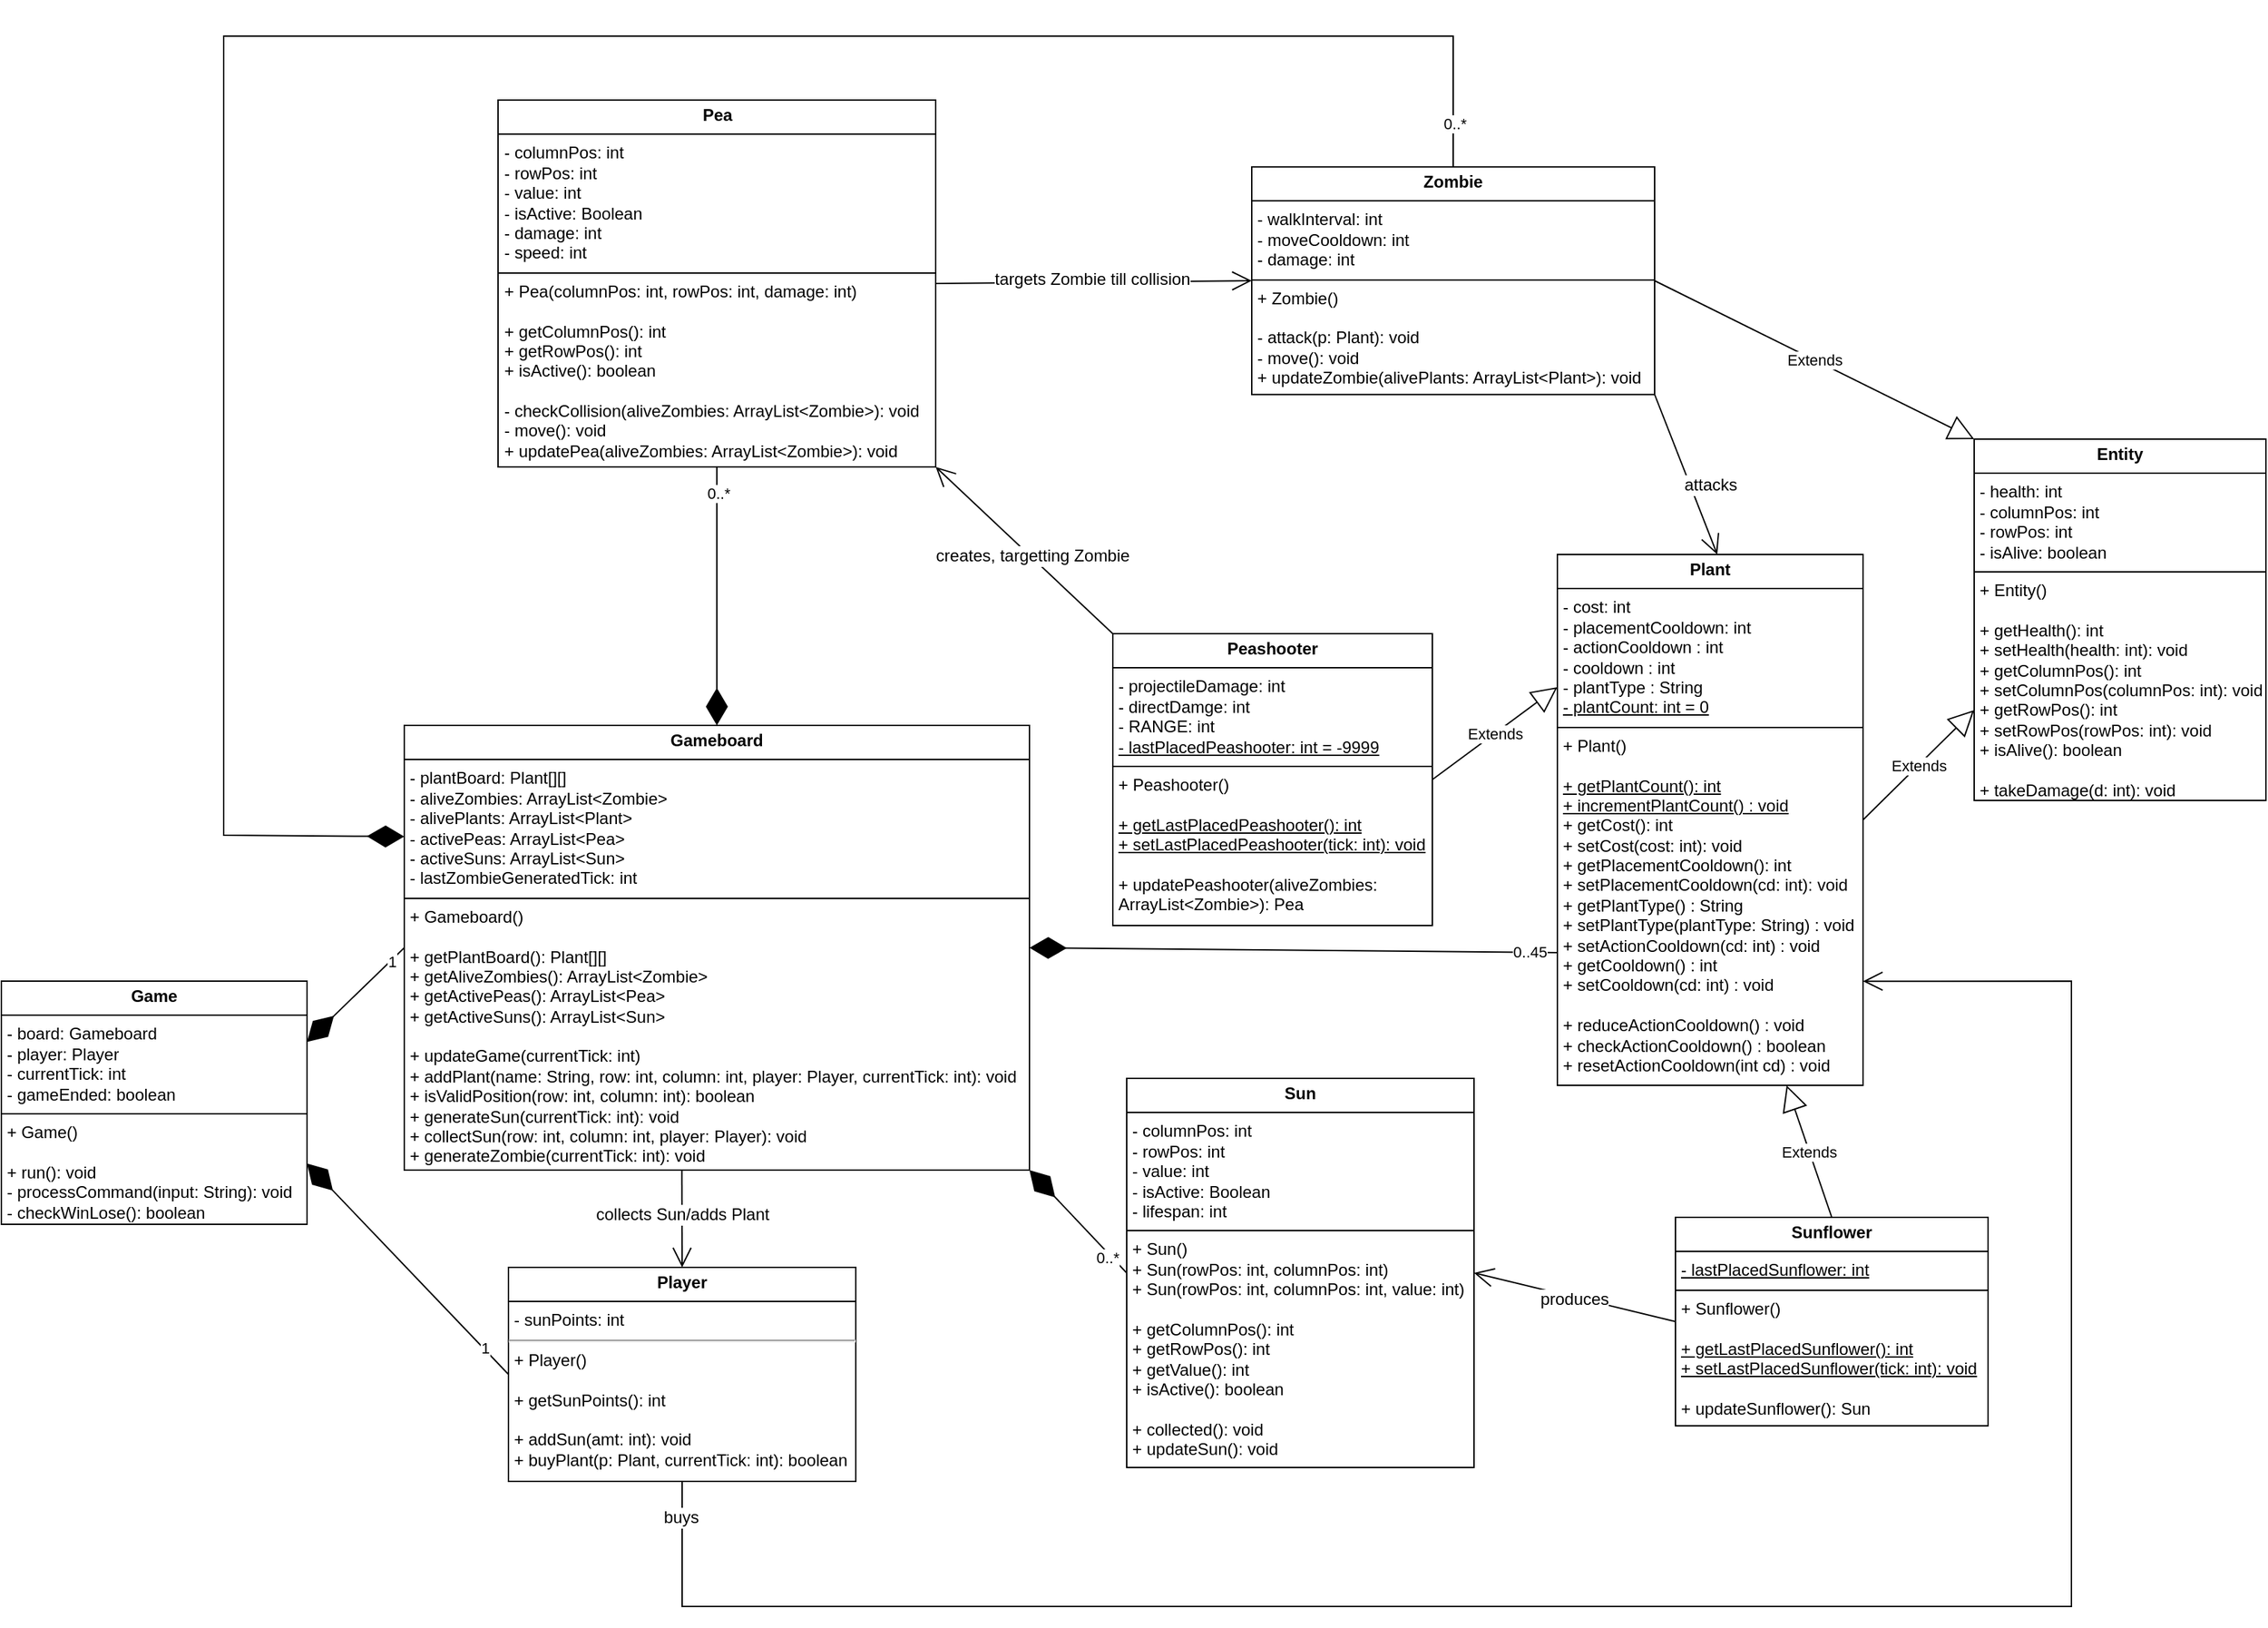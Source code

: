 <mxfile version="27.1.6">
  <diagram name="Page-1" id="AuNc6BZO7mdUp554OBDK">
    <mxGraphModel dx="1016" dy="1659" grid="1" gridSize="10" guides="1" tooltips="1" connect="1" arrows="1" fold="1" page="1" pageScale="1" pageWidth="850" pageHeight="1100" math="0" shadow="0">
      <root>
        <mxCell id="0" />
        <mxCell id="1" parent="0" />
        <mxCell id="PaJ-chq4a3PZ1kBQDIKv-51" value="&lt;p style=&quot;margin:0px;margin-top:4px;text-align:center;&quot;&gt;&lt;b&gt;Zombie&lt;/b&gt;&lt;/p&gt;&lt;hr size=&quot;1&quot; style=&quot;border-style:solid;&quot;&gt;&lt;p style=&quot;margin:0px;margin-left:4px;&quot;&gt;- walkInterval: int&lt;/p&gt;&lt;p style=&quot;margin:0px;margin-left:4px;&quot;&gt;- moveCooldown: int&lt;/p&gt;&lt;p style=&quot;margin:0px;margin-left:4px;&quot;&gt;- damage: int&lt;/p&gt;&lt;hr size=&quot;1&quot; style=&quot;border-style:solid;&quot;&gt;&lt;p style=&quot;margin:0px;margin-left:4px;&quot;&gt;+ Zombie()&lt;/p&gt;&lt;p style=&quot;margin: 0px 0px 0px 4px;&quot;&gt;&lt;br&gt;&lt;/p&gt;&lt;p style=&quot;margin: 0px 0px 0px 4px;&quot;&gt;- attack(p: Plant): void&lt;/p&gt;&lt;p style=&quot;margin: 0px 0px 0px 4px;&quot;&gt;- move(): void&lt;/p&gt;&lt;p style=&quot;margin: 0px 0px 0px 4px;&quot;&gt;+ updateZombie(alivePlants: ArrayList&amp;lt;Plant&amp;gt;): void&lt;/p&gt;" style="verticalAlign=top;align=left;overflow=fill;html=1;whiteSpace=wrap;" parent="1" vertex="1">
          <mxGeometry x="940" y="-975.87" width="290" height="163.75" as="geometry" />
        </mxCell>
        <mxCell id="PaJ-chq4a3PZ1kBQDIKv-52" value="&lt;p style=&quot;margin:0px;margin-top:4px;text-align:center;&quot;&gt;&lt;b&gt;Plant&lt;/b&gt;&lt;/p&gt;&lt;hr size=&quot;1&quot; style=&quot;border-style:solid;&quot;&gt;&lt;p style=&quot;margin:0px;margin-left:4px;&quot;&gt;- cost: int&lt;/p&gt;&lt;p style=&quot;margin:0px;margin-left:4px;&quot;&gt;- placementCooldown: int&lt;/p&gt;&lt;p style=&quot;margin:0px;margin-left:4px;&quot;&gt;- actionCooldown : int&lt;/p&gt;&lt;p style=&quot;margin:0px;margin-left:4px;&quot;&gt;- cooldown : int&lt;/p&gt;&lt;p style=&quot;margin:0px;margin-left:4px;&quot;&gt;- plantType : String&lt;/p&gt;&lt;p style=&quot;margin:0px;margin-left:4px;&quot;&gt;&lt;u&gt;- plantCount: int = 0&lt;/u&gt;&lt;/p&gt;&lt;hr size=&quot;1&quot; style=&quot;border-style:solid;&quot;&gt;&lt;p style=&quot;margin:0px;margin-left:4px;&quot;&gt;+ Plant()&lt;/p&gt;&lt;p style=&quot;margin:0px;margin-left:4px;&quot;&gt;&lt;br&gt;&lt;/p&gt;&lt;p style=&quot;margin:0px;margin-left:4px;&quot;&gt;&lt;u&gt;+ getPlantCount(): int&lt;/u&gt;&lt;/p&gt;&lt;p style=&quot;margin:0px;margin-left:4px;&quot;&gt;&lt;u&gt;+ incrementPlantCount() : void&lt;/u&gt;&lt;/p&gt;&lt;p style=&quot;margin:0px;margin-left:4px;&quot;&gt;+ getCost(): int&lt;/p&gt;&lt;p style=&quot;margin:0px;margin-left:4px;&quot;&gt;+ setCost(cost: int): void&lt;/p&gt;&lt;p style=&quot;margin: 0px 0px 0px 4px;&quot;&gt;+ getPlacementCooldown(): int&lt;/p&gt;&lt;p style=&quot;margin: 0px 0px 0px 4px;&quot;&gt;+ setPlacementCooldown(cd: int): void&lt;/p&gt;&lt;p style=&quot;margin: 0px 0px 0px 4px;&quot;&gt;+ getPlantType() : String&lt;/p&gt;&lt;p style=&quot;margin: 0px 0px 0px 4px;&quot;&gt;+ s&lt;span style=&quot;background-color: transparent; color: light-dark(rgb(0, 0, 0), rgb(255, 255, 255));&quot;&gt;etPlantType(plantType: String) : void&lt;/span&gt;&lt;/p&gt;&lt;p style=&quot;margin: 0px 0px 0px 4px;&quot;&gt;&lt;span style=&quot;background-color: transparent; color: light-dark(rgb(0, 0, 0), rgb(255, 255, 255));&quot;&gt;+ setActionCooldown(cd: int) : void&lt;/span&gt;&lt;/p&gt;&lt;p style=&quot;margin: 0px 0px 0px 4px;&quot;&gt;&lt;span style=&quot;background-color: transparent; color: light-dark(rgb(0, 0, 0), rgb(255, 255, 255));&quot;&gt;+ getCooldown() : int&lt;/span&gt;&lt;/p&gt;&lt;p style=&quot;margin: 0px 0px 0px 4px;&quot;&gt;&lt;span style=&quot;background-color: transparent; color: light-dark(rgb(0, 0, 0), rgb(255, 255, 255));&quot;&gt;+ setCooldown(cd: int) : void&lt;/span&gt;&lt;/p&gt;&lt;p style=&quot;margin: 0px 0px 0px 4px;&quot;&gt;&lt;span style=&quot;background-color: transparent; color: light-dark(rgb(0, 0, 0), rgb(255, 255, 255));&quot;&gt;&lt;br&gt;&lt;/span&gt;&lt;/p&gt;&lt;p style=&quot;margin: 0px 0px 0px 4px;&quot;&gt;&lt;span style=&quot;background-color: transparent; color: light-dark(rgb(0, 0, 0), rgb(255, 255, 255));&quot;&gt;+ reduceActionCooldown() : void&lt;/span&gt;&lt;/p&gt;&lt;p style=&quot;margin: 0px 0px 0px 4px;&quot;&gt;&lt;span style=&quot;background-color: transparent; color: light-dark(rgb(0, 0, 0), rgb(255, 255, 255));&quot;&gt;+ checkActionCooldown() : boolean&lt;/span&gt;&lt;/p&gt;&lt;p style=&quot;margin: 0px 0px 0px 4px;&quot;&gt;&lt;span style=&quot;background-color: transparent; color: light-dark(rgb(0, 0, 0), rgb(255, 255, 255));&quot;&gt;+ resetActionCooldown(int cd) : void&lt;/span&gt;&lt;/p&gt;&lt;p style=&quot;margin: 0px 0px 0px 4px;&quot;&gt;&lt;span style=&quot;background-color: transparent; color: light-dark(rgb(0, 0, 0), rgb(255, 255, 255));&quot;&gt;&lt;br&gt;&lt;/span&gt;&lt;/p&gt;&lt;p style=&quot;margin: 0px 0px 0px 4px;&quot;&gt;&lt;span style=&quot;background-color: transparent; color: light-dark(rgb(0, 0, 0), rgb(255, 255, 255));&quot;&gt;&lt;br&gt;&lt;/span&gt;&lt;/p&gt;&lt;p style=&quot;margin: 0px 0px 0px 4px;&quot;&gt;&lt;span style=&quot;background-color: transparent; color: light-dark(rgb(0, 0, 0), rgb(255, 255, 255));&quot;&gt;&lt;br&gt;&lt;/span&gt;&lt;/p&gt;" style="verticalAlign=top;align=left;overflow=fill;html=1;whiteSpace=wrap;" parent="1" vertex="1">
          <mxGeometry x="1160" y="-697" width="220" height="382" as="geometry" />
        </mxCell>
        <mxCell id="PaJ-chq4a3PZ1kBQDIKv-53" value="&lt;p style=&quot;margin:0px;margin-top:4px;text-align:center;&quot;&gt;&lt;b&gt;Sunflower&lt;/b&gt;&lt;/p&gt;&lt;hr size=&quot;1&quot; style=&quot;border-style:solid;&quot;&gt;&lt;p style=&quot;margin:0px;margin-left:4px;&quot;&gt;&lt;u style=&quot;background-color: transparent; color: light-dark(rgb(0, 0, 0), rgb(255, 255, 255));&quot;&gt;- lastPlacedSunflower: int&lt;/u&gt;&lt;/p&gt;&lt;hr size=&quot;1&quot; style=&quot;border-style:solid;&quot;&gt;&lt;p style=&quot;margin:0px;margin-left:4px;&quot;&gt;+ Sunflower()&lt;/p&gt;&lt;p style=&quot;margin:0px;margin-left:4px;&quot;&gt;&lt;br&gt;&lt;/p&gt;&lt;p style=&quot;margin:0px;margin-left:4px;&quot;&gt;&lt;u&gt;+ getLastPlacedSunflower(): int&lt;/u&gt;&lt;/p&gt;&lt;p style=&quot;margin:0px;margin-left:4px;&quot;&gt;&lt;u&gt;+ setLastPlacedSunflower(tick: int): void&lt;/u&gt;&lt;/p&gt;&lt;p style=&quot;margin:0px;margin-left:4px;&quot;&gt;&lt;br&gt;&lt;/p&gt;&lt;p style=&quot;margin:0px;margin-left:4px;&quot;&gt;+ updateSunflower(): Sun&lt;/p&gt;&lt;p style=&quot;margin:0px;margin-left:4px;&quot;&gt;&lt;br&gt;&lt;/p&gt;&lt;p style=&quot;margin:0px;margin-left:4px;&quot;&gt;&lt;br&gt;&lt;/p&gt;" style="verticalAlign=top;align=left;overflow=fill;html=1;whiteSpace=wrap;" parent="1" vertex="1">
          <mxGeometry x="1245" y="-220" width="225" height="150" as="geometry" />
        </mxCell>
        <mxCell id="PaJ-chq4a3PZ1kBQDIKv-54" value="&lt;p style=&quot;margin:0px;margin-top:4px;text-align:center;&quot;&gt;&lt;b&gt;Entity&lt;/b&gt;&lt;/p&gt;&lt;hr size=&quot;1&quot; style=&quot;border-style:solid;&quot;&gt;&lt;p style=&quot;margin:0px;margin-left:4px;&quot;&gt;- health: int&lt;/p&gt;&lt;p style=&quot;margin:0px;margin-left:4px;&quot;&gt;- columnPos: int&lt;/p&gt;&lt;p style=&quot;margin:0px;margin-left:4px;&quot;&gt;- rowPos: int&lt;/p&gt;&lt;p style=&quot;margin:0px;margin-left:4px;&quot;&gt;- isAlive: boolean&lt;/p&gt;&lt;hr size=&quot;1&quot; style=&quot;border-style:solid;&quot;&gt;&lt;p style=&quot;margin:0px;margin-left:4px;&quot;&gt;+ Entity()&lt;/p&gt;&lt;p style=&quot;margin:0px;margin-left:4px;&quot;&gt;&lt;br&gt;&lt;/p&gt;&lt;p style=&quot;margin: 0px 0px 0px 4px;&quot;&gt;+ getHealth(): int&lt;/p&gt;&lt;p style=&quot;margin: 0px 0px 0px 4px;&quot;&gt;+ setHealth(health: int): void&lt;/p&gt;&lt;p style=&quot;margin: 0px 0px 0px 4px;&quot;&gt;+ getColumnPos(): int&lt;/p&gt;&lt;p style=&quot;margin: 0px 0px 0px 4px;&quot;&gt;+ setColumnPos(columnPos: int): void&lt;/p&gt;&lt;p style=&quot;margin: 0px 0px 0px 4px;&quot;&gt;+ getRowPos(): int&lt;/p&gt;&lt;p style=&quot;margin: 0px 0px 0px 4px;&quot;&gt;+ setRowPos(rowPos: int): void&lt;/p&gt;&lt;p style=&quot;margin: 0px 0px 0px 4px;&quot;&gt;+ isAlive(): boolean&lt;/p&gt;&lt;p style=&quot;margin: 0px 0px 0px 4px;&quot;&gt;&lt;br&gt;&lt;/p&gt;&lt;p style=&quot;margin:0px;margin-left:4px;&quot;&gt;+ takeDamage(d: int): void&lt;/p&gt;&lt;p style=&quot;margin:0px;margin-left:4px;&quot;&gt;&lt;br&gt;&lt;/p&gt;&lt;p style=&quot;margin:0px;margin-left:4px;&quot;&gt;&lt;br&gt;&lt;/p&gt;" style="verticalAlign=top;align=left;overflow=fill;html=1;whiteSpace=wrap;" parent="1" vertex="1">
          <mxGeometry x="1460" y="-780" width="210" height="260" as="geometry" />
        </mxCell>
        <mxCell id="PaJ-chq4a3PZ1kBQDIKv-55" value="&lt;p style=&quot;margin:0px;margin-top:4px;text-align:center;&quot;&gt;&lt;b&gt;Peashooter&lt;/b&gt;&lt;/p&gt;&lt;hr size=&quot;1&quot; style=&quot;border-style:solid;&quot;&gt;&lt;p style=&quot;margin:0px;margin-left:4px;&quot;&gt;&lt;span style=&quot;background-color: transparent; color: light-dark(rgb(0, 0, 0), rgb(255, 255, 255));&quot;&gt;- projectileDamage: int&lt;/span&gt;&lt;/p&gt;&lt;p style=&quot;margin:0px;margin-left:4px;&quot;&gt;- directDamge: int&lt;/p&gt;&lt;p style=&quot;margin:0px;margin-left:4px;&quot;&gt;- RANGE: int&lt;/p&gt;&lt;p style=&quot;margin:0px;margin-left:4px;&quot;&gt;&lt;u&gt;- lastPlacedPeashooter: int = -9999&lt;/u&gt;&lt;/p&gt;&lt;hr size=&quot;1&quot; style=&quot;border-style:solid;&quot;&gt;&lt;p style=&quot;margin:0px;margin-left:4px;&quot;&gt;+ Peashooter()&lt;/p&gt;&lt;p style=&quot;margin:0px;margin-left:4px;&quot;&gt;&lt;br&gt;&lt;/p&gt;&lt;p style=&quot;margin: 0px 0px 0px 4px;&quot;&gt;&lt;span style=&quot;background-color: transparent; color: light-dark(rgb(0, 0, 0), rgb(255, 255, 255));&quot;&gt;&lt;u&gt;+ getLastPlacedPeashooter(): int&lt;/u&gt;&lt;/span&gt;&lt;/p&gt;&lt;p style=&quot;margin: 0px 0px 0px 4px;&quot;&gt;&lt;u&gt;+ setLastPlacedPeashooter(tick: int): void&lt;/u&gt;&lt;span style=&quot;background-color: transparent; color: light-dark(rgb(0, 0, 0), rgb(255, 255, 255));&quot;&gt;&lt;br&gt;&lt;/span&gt;&lt;/p&gt;&lt;p style=&quot;margin: 0px 0px 0px 4px;&quot;&gt;&lt;span style=&quot;background-color: transparent; color: light-dark(rgb(0, 0, 0), rgb(255, 255, 255));&quot;&gt;&lt;br&gt;&lt;/span&gt;&lt;/p&gt;&lt;p style=&quot;margin: 0px 0px 0px 4px;&quot;&gt;+ updatePeashooter(aliveZombies: ArrayList&amp;lt;Zombie&amp;gt;): Pea&lt;/p&gt;" style="verticalAlign=top;align=left;overflow=fill;html=1;whiteSpace=wrap;" parent="1" vertex="1">
          <mxGeometry x="840" y="-640" width="230" height="210" as="geometry" />
        </mxCell>
        <mxCell id="PaJ-chq4a3PZ1kBQDIKv-56" value="&lt;p style=&quot;margin:0px;margin-top:4px;text-align:center;&quot;&gt;&lt;b&gt;Player&lt;/b&gt;&lt;/p&gt;&lt;hr size=&quot;1&quot; style=&quot;border-style:solid;&quot;&gt;&lt;p style=&quot;margin:0px;margin-left:4px;&quot;&gt;&lt;span style=&quot;background-color: transparent; color: light-dark(rgb(0, 0, 0), rgb(255, 255, 255));&quot;&gt;- sunPoints: int&lt;/span&gt;&lt;/p&gt;&lt;hr&gt;&lt;p style=&quot;margin:0px;margin-left:4px;&quot;&gt;+ Player()&lt;/p&gt;&lt;p style=&quot;margin:0px;margin-left:4px;&quot;&gt;&lt;br&gt;&lt;/p&gt;&lt;p style=&quot;margin:0px;margin-left:4px;&quot;&gt;+ getSunPoints(): int&lt;/p&gt;&lt;p style=&quot;margin:0px;margin-left:4px;&quot;&gt;&lt;br&gt;&lt;/p&gt;&lt;p style=&quot;margin:0px;margin-left:4px;&quot;&gt;+ addSun(amt: int): void&lt;/p&gt;&lt;p style=&quot;margin:0px;margin-left:4px;&quot;&gt;+ buyPlant(p: Plant, currentTick: int): boolean&lt;/p&gt;&lt;p style=&quot;margin:0px;margin-left:4px;&quot;&gt;&lt;br&gt;&lt;/p&gt;" style="verticalAlign=top;align=left;overflow=fill;html=1;whiteSpace=wrap;" parent="1" vertex="1">
          <mxGeometry x="405" y="-184" width="250" height="154" as="geometry" />
        </mxCell>
        <mxCell id="PaJ-chq4a3PZ1kBQDIKv-57" value="&lt;p style=&quot;margin:0px;margin-top:4px;text-align:center;&quot;&gt;&lt;b&gt;Gameboard&lt;/b&gt;&lt;/p&gt;&lt;hr size=&quot;1&quot; style=&quot;border-style:solid;&quot;&gt;&lt;p style=&quot;margin:0px;margin-left:4px;&quot;&gt;&lt;span style=&quot;background-color: transparent; color: light-dark(rgb(0, 0, 0), rgb(255, 255, 255));&quot;&gt;- plantBoard: Plant[][]&lt;/span&gt;&lt;/p&gt;&lt;p style=&quot;margin:0px;margin-left:4px;&quot;&gt;- aliveZombies: ArrayList&amp;lt;Zombie&amp;gt;&lt;/p&gt;&lt;p style=&quot;margin:0px;margin-left:4px;&quot;&gt;- alivePlants: ArrayList&amp;lt;Plant&amp;gt;&lt;/p&gt;&lt;p style=&quot;margin:0px;margin-left:4px;&quot;&gt;- activePeas: ArrayList&amp;lt;Pea&amp;gt;&lt;/p&gt;&lt;p style=&quot;margin:0px;margin-left:4px;&quot;&gt;- activeSuns: ArrayList&amp;lt;Sun&amp;gt;&lt;/p&gt;&lt;p style=&quot;margin:0px;margin-left:4px;&quot;&gt;- lastZombieGeneratedTick: int&lt;/p&gt;&lt;hr size=&quot;1&quot; style=&quot;border-style:solid;&quot;&gt;&lt;p style=&quot;margin:0px;margin-left:4px;&quot;&gt;+ Gameboard()&lt;/p&gt;&lt;p style=&quot;margin:0px;margin-left:4px;&quot;&gt;&lt;br&gt;&lt;/p&gt;&lt;p style=&quot;margin:0px;margin-left:4px;&quot;&gt;+ getPlantBoard(): Plant[][]&lt;/p&gt;&lt;p style=&quot;margin:0px;margin-left:4px;&quot;&gt;+ getAliveZombies(): ArrayList&amp;lt;Zombie&amp;gt;&lt;/p&gt;&lt;p style=&quot;margin:0px;margin-left:4px;&quot;&gt;+ getActivePeas(): ArrayList&amp;lt;Pea&amp;gt;&lt;/p&gt;&lt;p style=&quot;margin:0px;margin-left:4px;&quot;&gt;+ getActiveSuns(): ArrayList&amp;lt;Sun&amp;gt;&lt;/p&gt;&lt;p style=&quot;margin:0px;margin-left:4px;&quot;&gt;&lt;br&gt;&lt;/p&gt;&lt;p style=&quot;margin:0px;margin-left:4px;&quot;&gt;&lt;span style=&quot;white-space-collapse: preserve;&quot;&gt;+ updateGame(currentTick: int)&lt;/span&gt;&lt;/p&gt;&lt;p style=&quot;margin:0px;margin-left:4px;&quot;&gt;&lt;span style=&quot;white-space-collapse: preserve;&quot;&gt;+ addPlant(name: String, row: int, column: int, player: Player, currentTick: int): void&lt;/span&gt;&lt;span style=&quot;white-space-collapse: preserve;&quot;&gt;&lt;/span&gt;&lt;/p&gt;&lt;p style=&quot;margin:0px;margin-left:4px;&quot;&gt;&lt;span style=&quot;white-space-collapse: preserve;&quot;&gt;+ isValidPosition(row: int, column: int): boolean&lt;/span&gt;&lt;/p&gt;&lt;p style=&quot;margin:0px;margin-left:4px;&quot;&gt;+ generateSun(currentTick: int): void&lt;/p&gt;&lt;p style=&quot;margin:0px;margin-left:4px;&quot;&gt;+ collectSun(row: int, column: int, player: Player): void&lt;/p&gt;&lt;p style=&quot;margin:0px;margin-left:4px;&quot;&gt;+ generateZombie(currentTick: int): void&lt;/p&gt;" style="verticalAlign=top;align=left;overflow=fill;html=1;whiteSpace=wrap;" parent="1" vertex="1">
          <mxGeometry x="330" y="-574" width="450" height="320" as="geometry" />
        </mxCell>
        <mxCell id="PaJ-chq4a3PZ1kBQDIKv-58" value="&lt;p style=&quot;margin:0px;margin-top:4px;text-align:center;&quot;&gt;&lt;b&gt;Sun&lt;/b&gt;&lt;/p&gt;&lt;hr size=&quot;1&quot; style=&quot;border-style:solid;&quot;&gt;&lt;p style=&quot;margin:0px;margin-left:4px;&quot;&gt;- columnPos: int&lt;/p&gt;&lt;p style=&quot;margin:0px;margin-left:4px;&quot;&gt;- rowPos: int&lt;/p&gt;&lt;p style=&quot;margin:0px;margin-left:4px;&quot;&gt;- value: int&lt;/p&gt;&lt;p style=&quot;margin:0px;margin-left:4px;&quot;&gt;- isActive: Boolean&lt;/p&gt;&lt;p style=&quot;margin:0px;margin-left:4px;&quot;&gt;- lifespan: int&lt;/p&gt;&lt;hr size=&quot;1&quot; style=&quot;border-style:solid;&quot;&gt;&lt;p style=&quot;margin:0px;margin-left:4px;&quot;&gt;+ Sun()&lt;/p&gt;&lt;p style=&quot;margin:0px;margin-left:4px;&quot;&gt;+ Sun(rowPos: int, columnPos: int)&lt;/p&gt;&lt;p style=&quot;margin:0px;margin-left:4px;&quot;&gt;+ Sun(&lt;span style=&quot;background-color: transparent; color: light-dark(rgb(0, 0, 0), rgb(255, 255, 255));&quot;&gt;rowPos: int, columnPos: int, value: int)&lt;/span&gt;&lt;/p&gt;&lt;p style=&quot;margin:0px;margin-left:4px;&quot;&gt;&lt;br&gt;&lt;/p&gt;&lt;p style=&quot;margin:0px;margin-left:4px;&quot;&gt;+ getColumnPos(): int&lt;/p&gt;&lt;p style=&quot;margin:0px;margin-left:4px;&quot;&gt;+ getRowPos(): int&lt;/p&gt;&lt;p style=&quot;margin:0px;margin-left:4px;&quot;&gt;+ getValue(): int&lt;/p&gt;&lt;p style=&quot;margin:0px;margin-left:4px;&quot;&gt;+ isActive(): boolean&lt;/p&gt;&lt;p style=&quot;margin:0px;margin-left:4px;&quot;&gt;&lt;br&gt;&lt;/p&gt;&lt;p style=&quot;margin:0px;margin-left:4px;&quot;&gt;+ collected(): void&lt;/p&gt;&lt;p style=&quot;margin:0px;margin-left:4px;&quot;&gt;+ updateSun(): void&lt;/p&gt;" style="verticalAlign=top;align=left;overflow=fill;html=1;whiteSpace=wrap;" parent="1" vertex="1">
          <mxGeometry x="850" y="-320" width="250" height="280" as="geometry" />
        </mxCell>
        <mxCell id="PaJ-chq4a3PZ1kBQDIKv-59" value="&lt;p style=&quot;margin:0px;margin-top:4px;text-align:center;&quot;&gt;&lt;b&gt;Pea&lt;/b&gt;&lt;/p&gt;&lt;hr size=&quot;1&quot; style=&quot;border-style:solid;&quot;&gt;&lt;p style=&quot;margin:0px;margin-left:4px;&quot;&gt;- columnPos: int&lt;/p&gt;&lt;p style=&quot;margin:0px;margin-left:4px;&quot;&gt;- rowPos: int&lt;/p&gt;&lt;p style=&quot;margin:0px;margin-left:4px;&quot;&gt;- value: int&lt;/p&gt;&lt;p style=&quot;margin:0px;margin-left:4px;&quot;&gt;- isActive: Boolean&lt;/p&gt;&lt;p style=&quot;margin:0px;margin-left:4px;&quot;&gt;- damage: int&lt;/p&gt;&lt;p style=&quot;margin:0px;margin-left:4px;&quot;&gt;- speed: int&lt;/p&gt;&lt;hr size=&quot;1&quot; style=&quot;border-style:solid;&quot;&gt;&lt;p style=&quot;margin:0px;margin-left:4px;&quot;&gt;+ Pea(columnPos: int, rowPos: int, damage: int)&lt;/p&gt;&lt;p style=&quot;margin:0px;margin-left:4px;&quot;&gt;&lt;br&gt;&lt;/p&gt;&lt;p style=&quot;margin:0px;margin-left:4px;&quot;&gt;+ getColumnPos(): int&lt;/p&gt;&lt;p style=&quot;margin:0px;margin-left:4px;&quot;&gt;+ getRowPos(): int&lt;/p&gt;&lt;p style=&quot;margin:0px;margin-left:4px;&quot;&gt;+ isActive(): boolean&lt;/p&gt;&lt;p style=&quot;margin:0px;margin-left:4px;&quot;&gt;&lt;br&gt;&lt;/p&gt;&lt;p style=&quot;margin: 0px 0px 0px 4px;&quot;&gt;- checkCollision(&lt;span style=&quot;background-color: transparent; color: light-dark(rgb(0, 0, 0), rgb(255, 255, 255));&quot;&gt;aliveZombies: ArrayList&amp;lt;Zombie&amp;gt;&lt;/span&gt;&lt;span style=&quot;background-color: transparent; color: light-dark(rgb(0, 0, 0), rgb(255, 255, 255));&quot;&gt;): void&lt;/span&gt;&lt;/p&gt;&lt;p style=&quot;margin: 0px 0px 0px 4px;&quot;&gt;- move(): void&lt;/p&gt;&lt;p style=&quot;margin:0px;margin-left:4px;&quot;&gt;+ updatePea(aliveZombies: ArrayList&amp;lt;Zombie&amp;gt;): void&lt;/p&gt;" style="verticalAlign=top;align=left;overflow=fill;html=1;whiteSpace=wrap;" parent="1" vertex="1">
          <mxGeometry x="397.5" y="-1024" width="315" height="264" as="geometry" />
        </mxCell>
        <mxCell id="PaJ-chq4a3PZ1kBQDIKv-60" value="&lt;p style=&quot;margin:0px;margin-top:4px;text-align:center;&quot;&gt;&lt;b&gt;Game&lt;/b&gt;&lt;/p&gt;&lt;hr size=&quot;1&quot; style=&quot;border-style:solid;&quot;&gt;&lt;p style=&quot;margin:0px;margin-left:4px;&quot;&gt;- board: Gameboard&lt;/p&gt;&lt;p style=&quot;margin:0px;margin-left:4px;&quot;&gt;- player: Player&lt;br&gt;&lt;/p&gt;&lt;p style=&quot;margin:0px;margin-left:4px;&quot;&gt;- currentTick: int&lt;/p&gt;&lt;p style=&quot;margin:0px;margin-left:4px;&quot;&gt;- gameEnded: boolean&lt;/p&gt;&lt;hr size=&quot;1&quot; style=&quot;border-style:solid;&quot;&gt;&lt;p style=&quot;margin:0px;margin-left:4px;&quot;&gt;+ Game()&lt;/p&gt;&lt;p style=&quot;margin:0px;margin-left:4px;&quot;&gt;&lt;br&gt;&lt;/p&gt;&lt;p style=&quot;margin:0px;margin-left:4px;&quot;&gt;+ run(): void&lt;/p&gt;&lt;p style=&quot;margin:0px;margin-left:4px;&quot;&gt;- processCommand(input: String): void&lt;/p&gt;&lt;p style=&quot;margin:0px;margin-left:4px;&quot;&gt;- checkWinLose(): boolean&lt;/p&gt;" style="verticalAlign=top;align=left;overflow=fill;html=1;whiteSpace=wrap;" parent="1" vertex="1">
          <mxGeometry x="40" y="-390" width="220" height="175" as="geometry" />
        </mxCell>
        <mxCell id="PaJ-chq4a3PZ1kBQDIKv-61" value="Extends" style="endArrow=block;endSize=16;endFill=0;html=1;rounded=0;exitX=1;exitY=0.5;exitDx=0;exitDy=0;entryX=0;entryY=0.75;entryDx=0;entryDy=0;" parent="1" source="PaJ-chq4a3PZ1kBQDIKv-52" target="PaJ-chq4a3PZ1kBQDIKv-54" edge="1">
          <mxGeometry width="160" relative="1" as="geometry">
            <mxPoint x="1430" y="-410" as="sourcePoint" />
            <mxPoint x="1590" y="-410" as="targetPoint" />
          </mxGeometry>
        </mxCell>
        <mxCell id="PaJ-chq4a3PZ1kBQDIKv-62" value="Extends" style="endArrow=block;endSize=16;endFill=0;html=1;rounded=0;exitX=1;exitY=0.5;exitDx=0;exitDy=0;entryX=0;entryY=0;entryDx=0;entryDy=0;" parent="1" source="PaJ-chq4a3PZ1kBQDIKv-51" target="PaJ-chq4a3PZ1kBQDIKv-54" edge="1">
          <mxGeometry width="160" relative="1" as="geometry">
            <mxPoint x="1200" y="-840" as="sourcePoint" />
            <mxPoint x="1280" y="-1050" as="targetPoint" />
          </mxGeometry>
        </mxCell>
        <mxCell id="PaJ-chq4a3PZ1kBQDIKv-63" value="Extends" style="endArrow=block;endSize=16;endFill=0;html=1;rounded=0;exitX=0.5;exitY=0;exitDx=0;exitDy=0;entryX=0.75;entryY=1;entryDx=0;entryDy=0;" parent="1" source="PaJ-chq4a3PZ1kBQDIKv-53" target="PaJ-chq4a3PZ1kBQDIKv-52" edge="1">
          <mxGeometry width="160" relative="1" as="geometry">
            <mxPoint x="1150" y="-272.5" as="sourcePoint" />
            <mxPoint x="1250" y="-357.5" as="targetPoint" />
          </mxGeometry>
        </mxCell>
        <mxCell id="PaJ-chq4a3PZ1kBQDIKv-64" value="Extends" style="endArrow=block;endSize=16;endFill=0;html=1;rounded=0;exitX=1;exitY=0.5;exitDx=0;exitDy=0;entryX=0;entryY=0.25;entryDx=0;entryDy=0;" parent="1" source="PaJ-chq4a3PZ1kBQDIKv-55" target="PaJ-chq4a3PZ1kBQDIKv-52" edge="1">
          <mxGeometry width="160" relative="1" as="geometry">
            <mxPoint x="1117.5" y="-570" as="sourcePoint" />
            <mxPoint x="1232.5" y="-720" as="targetPoint" />
          </mxGeometry>
        </mxCell>
        <mxCell id="PaJ-chq4a3PZ1kBQDIKv-65" value="" style="endArrow=diamondThin;endFill=1;endSize=24;html=1;rounded=0;exitX=0.5;exitY=0;exitDx=0;exitDy=0;entryX=0;entryY=0.25;entryDx=0;entryDy=0;" parent="1" source="PaJ-chq4a3PZ1kBQDIKv-51" target="PaJ-chq4a3PZ1kBQDIKv-57" edge="1">
          <mxGeometry width="160" relative="1" as="geometry">
            <mxPoint x="1490" y="-837.5" as="sourcePoint" />
            <mxPoint x="1020" y="-840" as="targetPoint" />
            <Array as="points">
              <mxPoint x="1085" y="-1070" />
              <mxPoint x="200" y="-1070" />
              <mxPoint x="200" y="-495" />
            </Array>
          </mxGeometry>
        </mxCell>
        <mxCell id="3ZbpVtES7p8YwIf9wHx--6" value="0..*" style="edgeLabel;html=1;align=center;verticalAlign=middle;resizable=0;points=[];" parent="PaJ-chq4a3PZ1kBQDIKv-65" vertex="1" connectable="0">
          <mxGeometry x="-0.963" y="-1" relative="1" as="geometry">
            <mxPoint as="offset" />
          </mxGeometry>
        </mxCell>
        <mxCell id="PaJ-chq4a3PZ1kBQDIKv-66" value="" style="endArrow=diamondThin;endFill=1;endSize=24;html=1;rounded=0;exitX=0;exitY=0.5;exitDx=0;exitDy=0;entryX=1;entryY=0.75;entryDx=0;entryDy=0;" parent="1" source="PaJ-chq4a3PZ1kBQDIKv-56" target="PaJ-chq4a3PZ1kBQDIKv-60" edge="1">
          <mxGeometry width="160" relative="1" as="geometry">
            <mxPoint x="480" y="-180" as="sourcePoint" />
            <mxPoint x="640" y="-180" as="targetPoint" />
          </mxGeometry>
        </mxCell>
        <mxCell id="3ZbpVtES7p8YwIf9wHx--7" value="1" style="edgeLabel;html=1;align=center;verticalAlign=middle;resizable=0;points=[];" parent="PaJ-chq4a3PZ1kBQDIKv-66" vertex="1" connectable="0">
          <mxGeometry x="-0.759" y="-1" relative="1" as="geometry">
            <mxPoint as="offset" />
          </mxGeometry>
        </mxCell>
        <mxCell id="PaJ-chq4a3PZ1kBQDIKv-67" value="" style="endArrow=diamondThin;endFill=1;endSize=24;html=1;rounded=0;exitX=0;exitY=0.5;exitDx=0;exitDy=0;entryX=1;entryY=0.25;entryDx=0;entryDy=0;" parent="1" source="PaJ-chq4a3PZ1kBQDIKv-57" target="PaJ-chq4a3PZ1kBQDIKv-60" edge="1">
          <mxGeometry width="160" relative="1" as="geometry">
            <mxPoint x="90" y="-340" as="sourcePoint" />
            <mxPoint x="250" y="-340" as="targetPoint" />
          </mxGeometry>
        </mxCell>
        <mxCell id="3ZbpVtES7p8YwIf9wHx--8" value="1" style="edgeLabel;html=1;align=center;verticalAlign=middle;resizable=0;points=[];" parent="PaJ-chq4a3PZ1kBQDIKv-67" vertex="1" connectable="0">
          <mxGeometry x="-0.721" y="1" relative="1" as="geometry">
            <mxPoint as="offset" />
          </mxGeometry>
        </mxCell>
        <mxCell id="PaJ-chq4a3PZ1kBQDIKv-68" value="" style="endArrow=diamondThin;endFill=1;endSize=24;html=1;rounded=0;exitX=0;exitY=0.5;exitDx=0;exitDy=0;entryX=1;entryY=1;entryDx=0;entryDy=0;" parent="1" source="PaJ-chq4a3PZ1kBQDIKv-58" target="PaJ-chq4a3PZ1kBQDIKv-57" edge="1">
          <mxGeometry width="160" relative="1" as="geometry">
            <mxPoint x="920" y="-220" as="sourcePoint" />
            <mxPoint x="1080" y="-220" as="targetPoint" />
          </mxGeometry>
        </mxCell>
        <mxCell id="3ZbpVtES7p8YwIf9wHx--3" value="0..*" style="edgeLabel;html=1;align=center;verticalAlign=middle;resizable=0;points=[];" parent="PaJ-chq4a3PZ1kBQDIKv-68" vertex="1" connectable="0">
          <mxGeometry x="-0.643" y="2" relative="1" as="geometry">
            <mxPoint as="offset" />
          </mxGeometry>
        </mxCell>
        <mxCell id="PaJ-chq4a3PZ1kBQDIKv-69" value="" style="endArrow=diamondThin;endFill=1;endSize=24;html=1;rounded=0;exitX=0.5;exitY=1;exitDx=0;exitDy=0;entryX=0.5;entryY=0;entryDx=0;entryDy=0;" parent="1" source="PaJ-chq4a3PZ1kBQDIKv-59" target="PaJ-chq4a3PZ1kBQDIKv-57" edge="1">
          <mxGeometry width="160" relative="1" as="geometry">
            <mxPoint x="500" y="-640" as="sourcePoint" />
            <mxPoint x="660" y="-640" as="targetPoint" />
          </mxGeometry>
        </mxCell>
        <mxCell id="3ZbpVtES7p8YwIf9wHx--2" value="0..*" style="edgeLabel;html=1;align=center;verticalAlign=middle;resizable=0;points=[];" parent="PaJ-chq4a3PZ1kBQDIKv-69" vertex="1" connectable="0">
          <mxGeometry x="-0.8" y="1" relative="1" as="geometry">
            <mxPoint as="offset" />
          </mxGeometry>
        </mxCell>
        <mxCell id="PaJ-chq4a3PZ1kBQDIKv-70" value="" style="endArrow=open;endFill=1;endSize=12;html=1;rounded=0;fontSize=12;curved=1;exitX=0;exitY=0;exitDx=0;exitDy=0;entryX=1;entryY=1;entryDx=0;entryDy=0;" parent="1" source="PaJ-chq4a3PZ1kBQDIKv-55" target="PaJ-chq4a3PZ1kBQDIKv-59" edge="1">
          <mxGeometry width="160" relative="1" as="geometry">
            <mxPoint x="830" y="-650" as="sourcePoint" />
            <mxPoint x="690" y="-750" as="targetPoint" />
          </mxGeometry>
        </mxCell>
        <mxCell id="PaJ-chq4a3PZ1kBQDIKv-71" value="creates, targetting Zombie" style="edgeLabel;html=1;align=center;verticalAlign=middle;resizable=0;points=[];fontSize=12;" parent="PaJ-chq4a3PZ1kBQDIKv-70" vertex="1" connectable="0">
          <mxGeometry x="0.064" y="4" relative="1" as="geometry">
            <mxPoint x="12" y="5" as="offset" />
          </mxGeometry>
        </mxCell>
        <mxCell id="PaJ-chq4a3PZ1kBQDIKv-72" value="" style="endArrow=open;endFill=1;endSize=12;html=1;rounded=0;fontSize=12;curved=1;entryX=0;entryY=0.5;entryDx=0;entryDy=0;exitX=1;exitY=0.5;exitDx=0;exitDy=0;" parent="1" source="PaJ-chq4a3PZ1kBQDIKv-59" target="PaJ-chq4a3PZ1kBQDIKv-51" edge="1">
          <mxGeometry width="160" relative="1" as="geometry">
            <mxPoint x="750" y="-920" as="sourcePoint" />
            <mxPoint x="972.5" y="-890" as="targetPoint" />
          </mxGeometry>
        </mxCell>
        <mxCell id="PaJ-chq4a3PZ1kBQDIKv-73" value="targets Zombie till collision" style="edgeLabel;html=1;align=center;verticalAlign=middle;resizable=0;points=[];fontSize=12;" parent="PaJ-chq4a3PZ1kBQDIKv-72" vertex="1" connectable="0">
          <mxGeometry x="0.064" y="4" relative="1" as="geometry">
            <mxPoint x="-9" y="2" as="offset" />
          </mxGeometry>
        </mxCell>
        <mxCell id="PaJ-chq4a3PZ1kBQDIKv-74" value="" style="endArrow=open;endFill=1;endSize=12;html=1;rounded=0;fontSize=12;curved=1;exitX=0;exitY=0.5;exitDx=0;exitDy=0;entryX=1;entryY=0.5;entryDx=0;entryDy=0;" parent="1" source="PaJ-chq4a3PZ1kBQDIKv-53" target="PaJ-chq4a3PZ1kBQDIKv-58" edge="1">
          <mxGeometry width="160" relative="1" as="geometry">
            <mxPoint x="910" y="-200" as="sourcePoint" />
            <mxPoint x="1070" y="-160" as="targetPoint" />
          </mxGeometry>
        </mxCell>
        <mxCell id="PaJ-chq4a3PZ1kBQDIKv-75" value="produces" style="edgeLabel;html=1;align=center;verticalAlign=middle;resizable=0;points=[];fontSize=12;" parent="PaJ-chq4a3PZ1kBQDIKv-74" vertex="1" connectable="0">
          <mxGeometry x="0.007" y="1" relative="1" as="geometry">
            <mxPoint as="offset" />
          </mxGeometry>
        </mxCell>
        <mxCell id="3ZbpVtES7p8YwIf9wHx--4" value="" style="endArrow=diamondThin;endFill=1;endSize=24;html=1;rounded=0;exitX=0;exitY=0.75;exitDx=0;exitDy=0;entryX=1;entryY=0.5;entryDx=0;entryDy=0;" parent="1" source="PaJ-chq4a3PZ1kBQDIKv-52" target="PaJ-chq4a3PZ1kBQDIKv-57" edge="1">
          <mxGeometry width="160" relative="1" as="geometry">
            <mxPoint x="1000" y="-350" as="sourcePoint" />
            <mxPoint x="930" y="-410" as="targetPoint" />
          </mxGeometry>
        </mxCell>
        <mxCell id="3ZbpVtES7p8YwIf9wHx--5" value="0..45" style="edgeLabel;html=1;align=center;verticalAlign=middle;resizable=0;points=[];" parent="3ZbpVtES7p8YwIf9wHx--4" vertex="1" connectable="0">
          <mxGeometry x="-0.643" y="2" relative="1" as="geometry">
            <mxPoint x="48" y="-2" as="offset" />
          </mxGeometry>
        </mxCell>
        <mxCell id="MxXI_P6NZXwSl6D3AWsm-1" value="" style="endArrow=open;endFill=1;endSize=12;html=1;rounded=0;fontSize=12;curved=1;exitX=0.444;exitY=1;exitDx=0;exitDy=0;entryX=0.5;entryY=0;entryDx=0;entryDy=0;exitPerimeter=0;" parent="1" source="PaJ-chq4a3PZ1kBQDIKv-57" target="PaJ-chq4a3PZ1kBQDIKv-56" edge="1">
          <mxGeometry width="160" relative="1" as="geometry">
            <mxPoint x="637" y="-220" as="sourcePoint" />
            <mxPoint x="510" y="-344" as="targetPoint" />
          </mxGeometry>
        </mxCell>
        <mxCell id="MxXI_P6NZXwSl6D3AWsm-2" value="collects Sun/adds Plant" style="edgeLabel;html=1;align=center;verticalAlign=middle;resizable=0;points=[];fontSize=12;" parent="MxXI_P6NZXwSl6D3AWsm-1" vertex="1" connectable="0">
          <mxGeometry x="0.064" y="4" relative="1" as="geometry">
            <mxPoint x="-4" y="-5" as="offset" />
          </mxGeometry>
        </mxCell>
        <mxCell id="ZfKq3tj_nBvWxNU4gl4f-3" value="" style="endArrow=open;endFill=1;endSize=12;html=1;rounded=0;fontSize=12;curved=0;exitX=0.5;exitY=1;exitDx=0;exitDy=0;entryX=1;entryY=0.804;entryDx=0;entryDy=0;entryPerimeter=0;" parent="1" source="PaJ-chq4a3PZ1kBQDIKv-56" target="PaJ-chq4a3PZ1kBQDIKv-52" edge="1">
          <mxGeometry width="160" relative="1" as="geometry">
            <mxPoint x="765" y="85" as="sourcePoint" />
            <mxPoint x="1390" y="-390" as="targetPoint" />
            <Array as="points">
              <mxPoint x="530" y="60" />
              <mxPoint x="1530" y="60" />
              <mxPoint x="1530" y="-390" />
            </Array>
          </mxGeometry>
        </mxCell>
        <mxCell id="ZfKq3tj_nBvWxNU4gl4f-6" value="buys" style="edgeLabel;html=1;align=center;verticalAlign=middle;resizable=0;points=[];fontSize=12;" parent="ZfKq3tj_nBvWxNU4gl4f-3" vertex="1" connectable="0">
          <mxGeometry x="-0.97" y="-1" relative="1" as="geometry">
            <mxPoint as="offset" />
          </mxGeometry>
        </mxCell>
        <mxCell id="ZfKq3tj_nBvWxNU4gl4f-7" value="" style="endArrow=open;endFill=1;endSize=12;html=1;rounded=0;fontSize=12;curved=1;entryX=0.5;entryY=0;entryDx=0;entryDy=0;exitX=1;exitY=1;exitDx=0;exitDy=0;" parent="1" edge="1" source="PaJ-chq4a3PZ1kBQDIKv-51">
          <mxGeometry width="160" relative="1" as="geometry">
            <mxPoint x="1070" y="-780" as="sourcePoint" />
            <mxPoint x="1275.08" y="-697" as="targetPoint" />
          </mxGeometry>
        </mxCell>
        <mxCell id="ZfKq3tj_nBvWxNU4gl4f-8" value="attacks" style="edgeLabel;html=1;align=center;verticalAlign=middle;resizable=0;points=[];fontSize=12;" parent="ZfKq3tj_nBvWxNU4gl4f-7" vertex="1" connectable="0">
          <mxGeometry x="0.064" y="4" relative="1" as="geometry">
            <mxPoint x="12" y="5" as="offset" />
          </mxGeometry>
        </mxCell>
      </root>
    </mxGraphModel>
  </diagram>
</mxfile>
